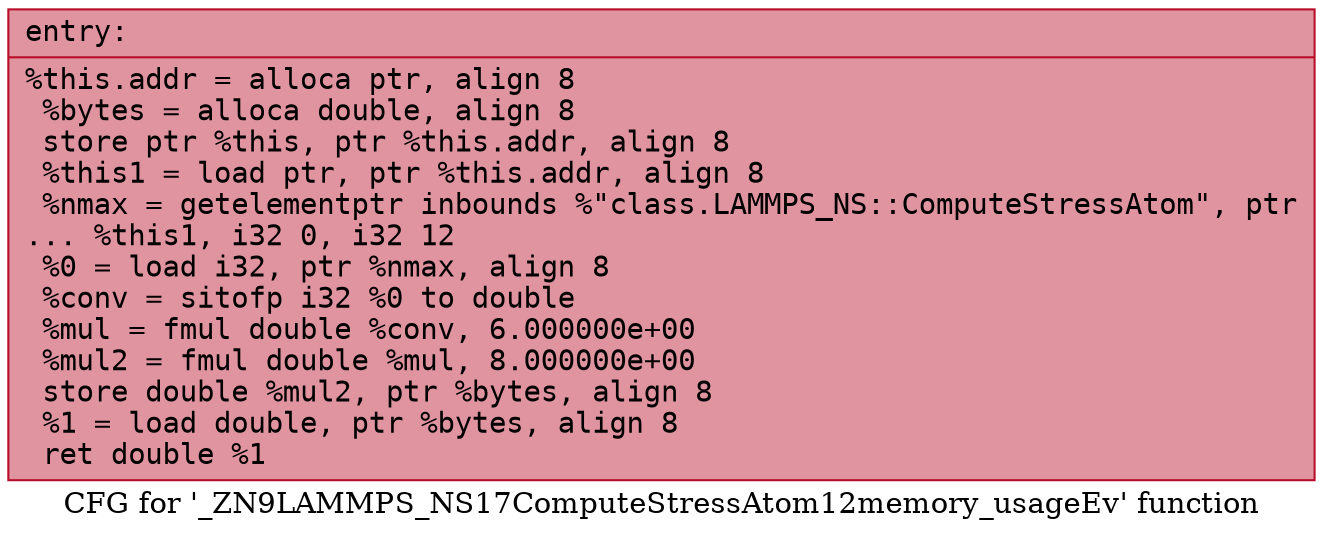 digraph "CFG for '_ZN9LAMMPS_NS17ComputeStressAtom12memory_usageEv' function" {
	label="CFG for '_ZN9LAMMPS_NS17ComputeStressAtom12memory_usageEv' function";

	Node0x5632c9fe25b0 [shape=record,color="#b70d28ff", style=filled, fillcolor="#b70d2870" fontname="Courier",label="{entry:\l|  %this.addr = alloca ptr, align 8\l  %bytes = alloca double, align 8\l  store ptr %this, ptr %this.addr, align 8\l  %this1 = load ptr, ptr %this.addr, align 8\l  %nmax = getelementptr inbounds %\"class.LAMMPS_NS::ComputeStressAtom\", ptr\l... %this1, i32 0, i32 12\l  %0 = load i32, ptr %nmax, align 8\l  %conv = sitofp i32 %0 to double\l  %mul = fmul double %conv, 6.000000e+00\l  %mul2 = fmul double %mul, 8.000000e+00\l  store double %mul2, ptr %bytes, align 8\l  %1 = load double, ptr %bytes, align 8\l  ret double %1\l}"];
}
